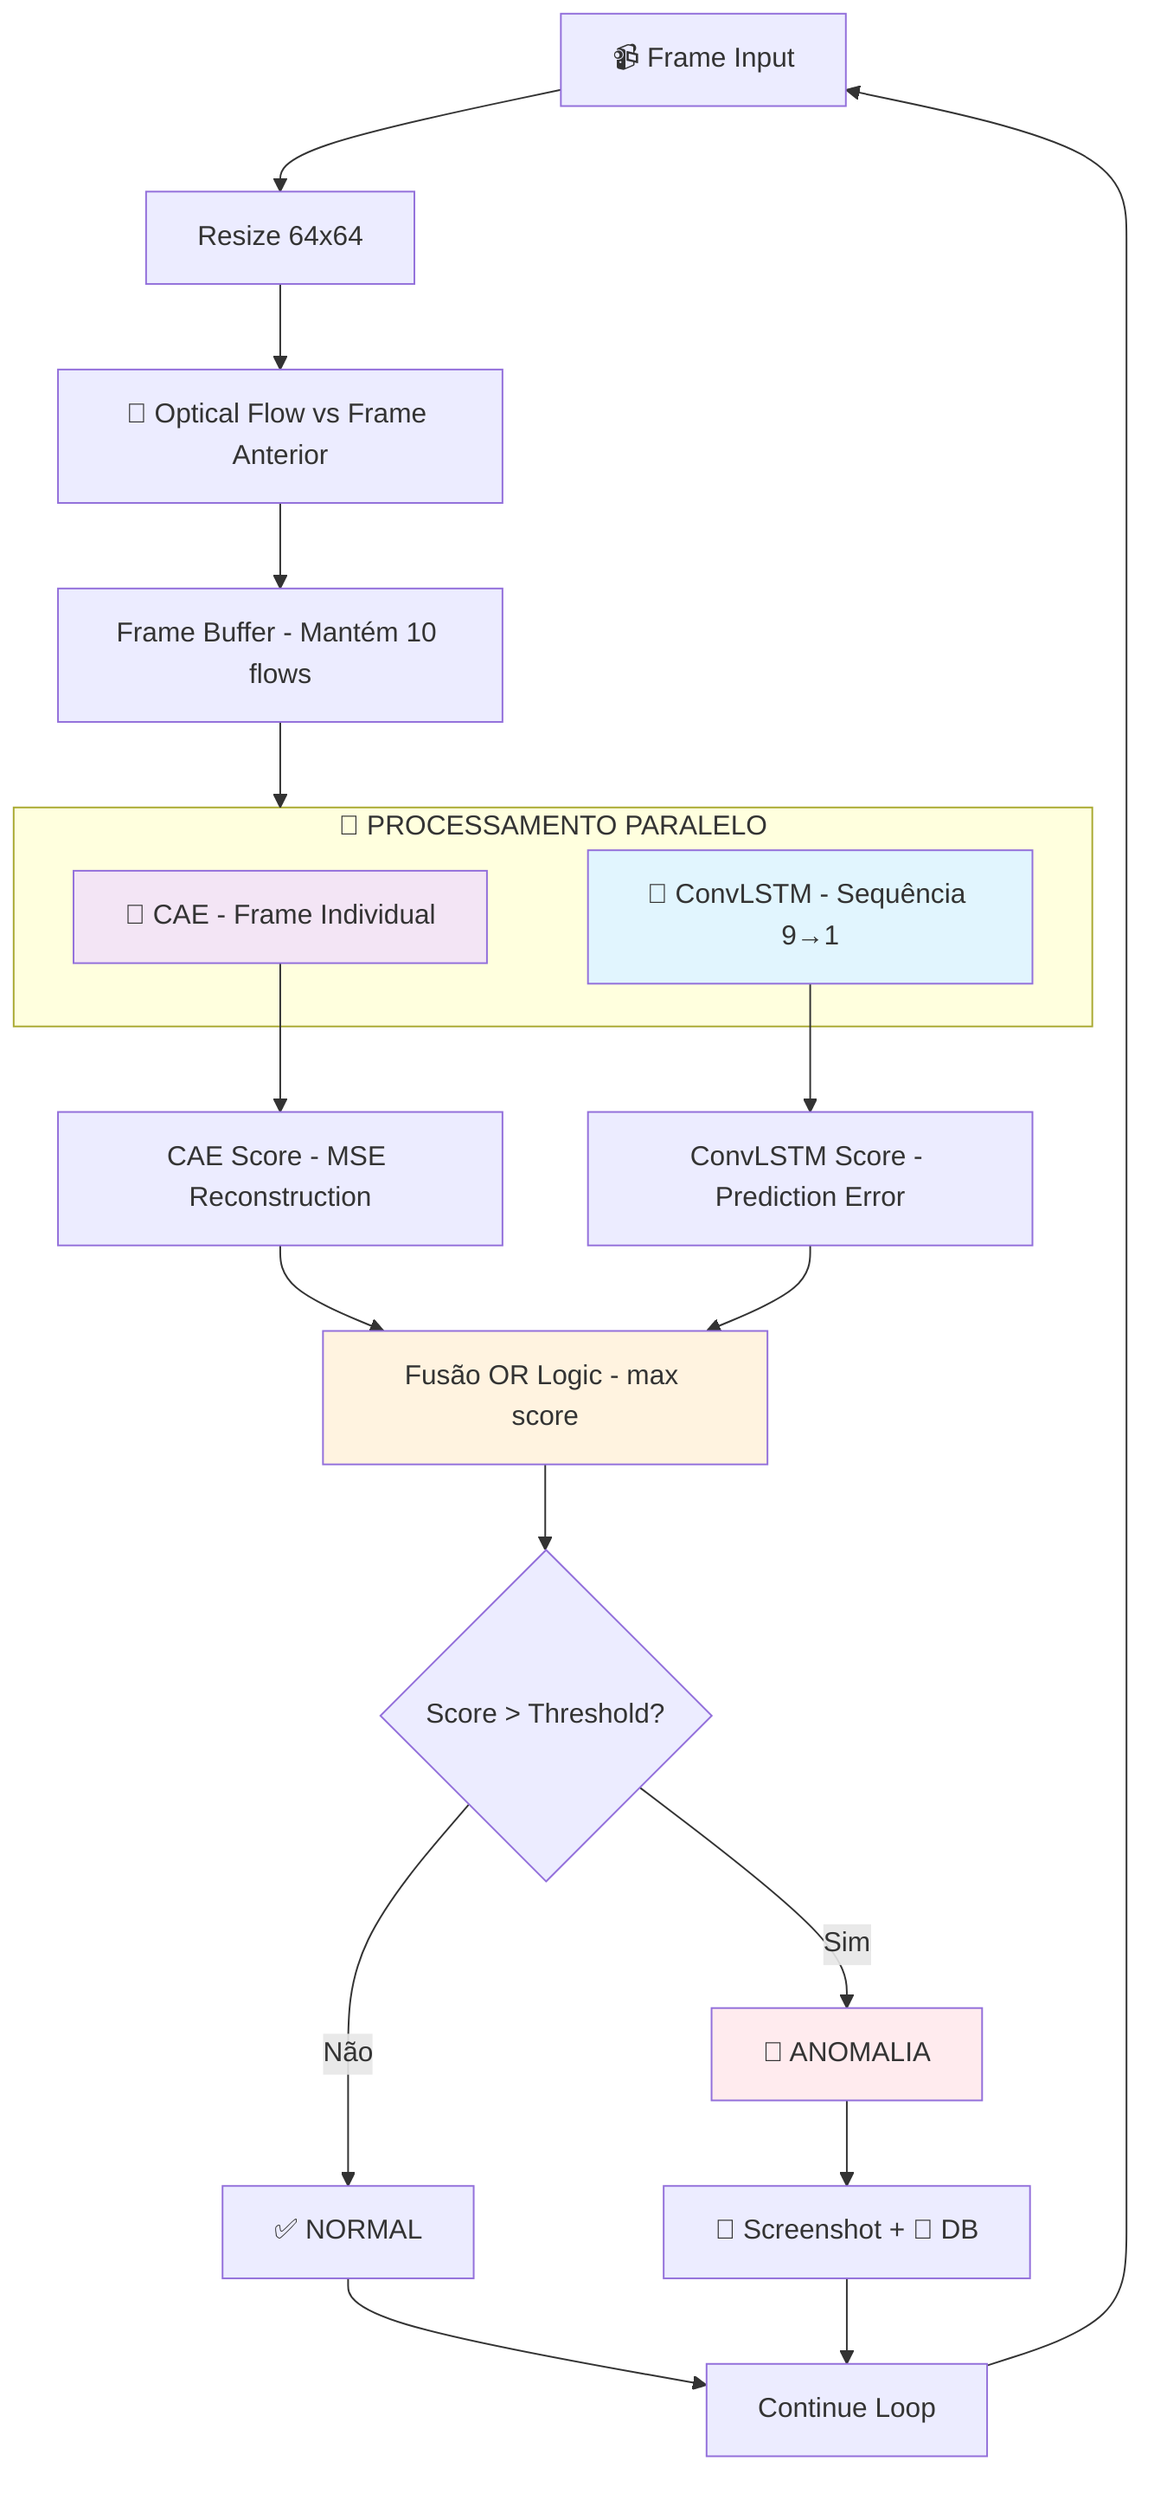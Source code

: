 flowchart TD
    A[📹 Frame Input] --> B[Resize 64x64]
    B --> C[🔄 Optical Flow vs Frame Anterior]
    
    C --> D[Frame Buffer - Mantém 10 flows]
    
    D --> E[Processamento Paralelo]
    
    subgraph E ["🔀 PROCESSAMENTO PARALELO"]
        F[🧠 CAE - Frame Individual]
        G[🔄 ConvLSTM - Sequência 9→1]
    end
    
    F --> H[CAE Score - MSE Reconstruction]
    G --> I[ConvLSTM Score - Prediction Error]
    
    H --> J[Fusão OR Logic - max score]
    I --> J
    
    J --> K{Score > Threshold?}
    
    K -->|Sim| L[🚨 ANOMALIA]
    K -->|Não| M[✅ NORMAL]
    
    L --> N[📸 Screenshot + 💾 DB]
    M --> O[Continue Loop]
    N --> O
    O --> A
    
    style F fill:#f3e5f5
    style G fill:#e1f5fe
    style L fill:#ffebee
    style J fill:#fff3e0